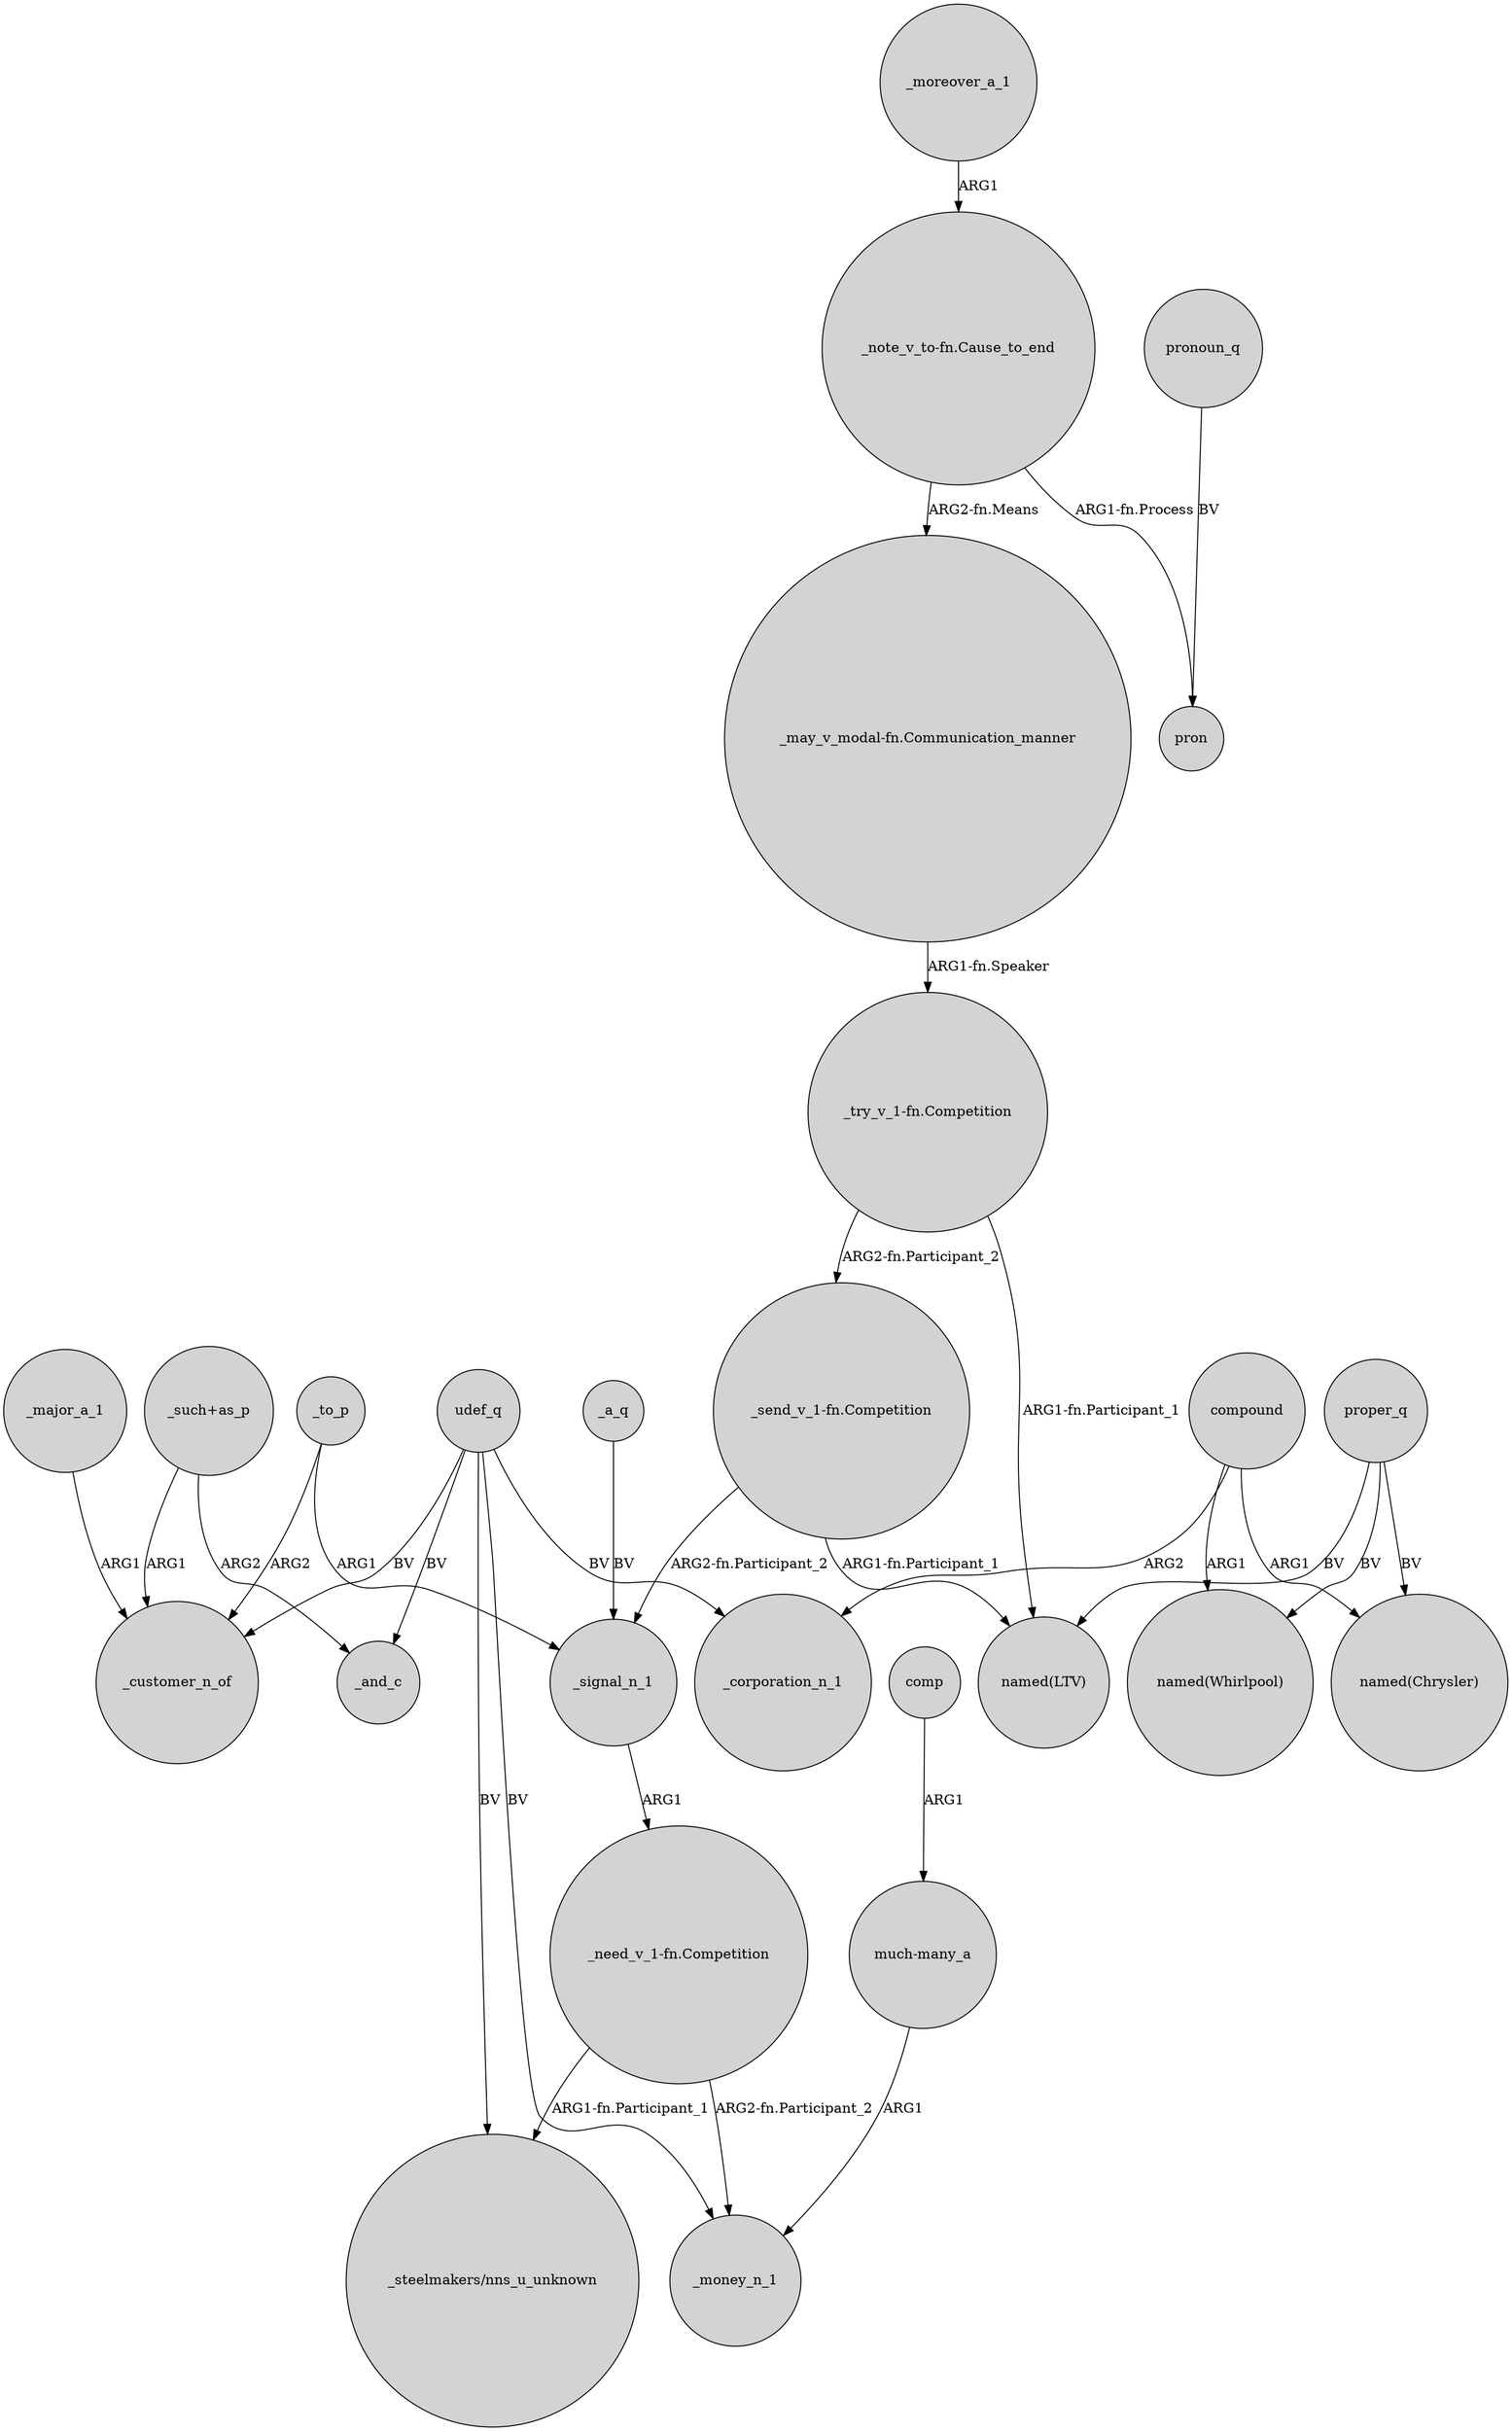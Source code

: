 digraph {
	node [shape=circle style=filled]
	udef_q -> "_steelmakers/nns_u_unknown" [label=BV]
	"_need_v_1-fn.Competition" -> _money_n_1 [label="ARG2-fn.Participant_2"]
	compound -> "named(Chrysler)" [label=ARG1]
	"_note_v_to-fn.Cause_to_end" -> "_may_v_modal-fn.Communication_manner" [label="ARG2-fn.Means"]
	proper_q -> "named(Whirlpool)" [label=BV]
	"_such+as_p" -> _customer_n_of [label=ARG1]
	"_such+as_p" -> _and_c [label=ARG2]
	udef_q -> _and_c [label=BV]
	_to_p -> _signal_n_1 [label=ARG1]
	compound -> "named(Whirlpool)" [label=ARG1]
	pronoun_q -> pron [label=BV]
	"_may_v_modal-fn.Communication_manner" -> "_try_v_1-fn.Competition" [label="ARG1-fn.Speaker"]
	comp -> "much-many_a" [label=ARG1]
	_signal_n_1 -> "_need_v_1-fn.Competition" [label=ARG1]
	udef_q -> _money_n_1 [label=BV]
	"_note_v_to-fn.Cause_to_end" -> pron [label="ARG1-fn.Process"]
	_moreover_a_1 -> "_note_v_to-fn.Cause_to_end" [label=ARG1]
	_major_a_1 -> _customer_n_of [label=ARG1]
	"_send_v_1-fn.Competition" -> "named(LTV)" [label="ARG1-fn.Participant_1"]
	"_try_v_1-fn.Competition" -> "named(LTV)" [label="ARG1-fn.Participant_1"]
	udef_q -> _customer_n_of [label=BV]
	compound -> _corporation_n_1 [label=ARG2]
	udef_q -> _corporation_n_1 [label=BV]
	"_try_v_1-fn.Competition" -> "_send_v_1-fn.Competition" [label="ARG2-fn.Participant_2"]
	_a_q -> _signal_n_1 [label=BV]
	"_send_v_1-fn.Competition" -> _signal_n_1 [label="ARG2-fn.Participant_2"]
	"_need_v_1-fn.Competition" -> "_steelmakers/nns_u_unknown" [label="ARG1-fn.Participant_1"]
	"much-many_a" -> _money_n_1 [label=ARG1]
	_to_p -> _customer_n_of [label=ARG2]
	proper_q -> "named(LTV)" [label=BV]
	proper_q -> "named(Chrysler)" [label=BV]
}
